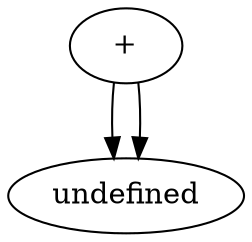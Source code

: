 digraph G {

        node1_17_;
        node1_17_[label="+"];
        node1_17_->undefined;
        node1_17_->undefined;
        
}